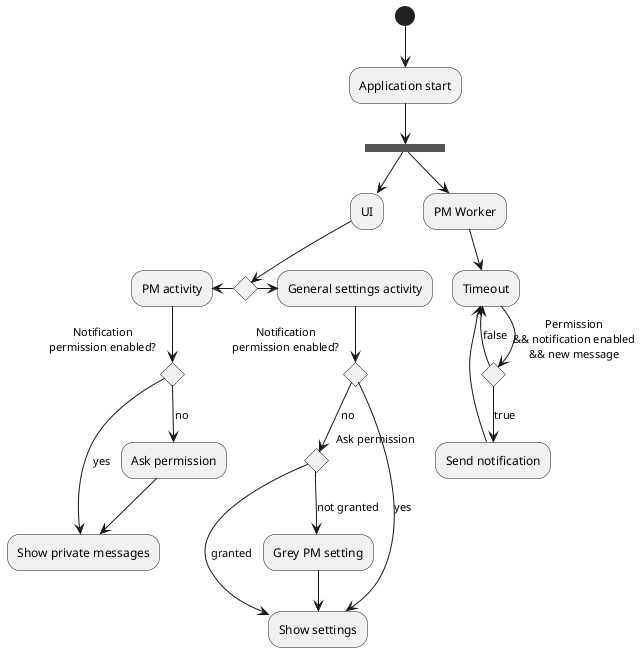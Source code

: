@startuml How to start the worker
(*) --> Application start
--> ===B1===
--> "PM Worker"
--> "Timeout"
if "Permission\n&& notification enabled\n&& new message" then
    --> [true] "Send notification"
    --> "Timeout"
else
    --> [false] "Timeout"
endif
===B1=== --> "UI"
if "" then
    -left-> "PM activity"
    if "Notification\npermission enabled?" then
        --> [no] "Ask permission"
        --> "Show private messages"
    else
        --> [yes] "Show private messages"
    endif
else
    -right-> "General settings activity"
    if "Notification\npermission enabled?" then
        --> [no] if "Ask permission" then
            --> [not granted] "Grey PM setting"
            --> "Show settings"
        else
            --> [granted] "Show settings"
        endif
    else
        --> [yes] "Show settings"
    endif
endif

@enduml